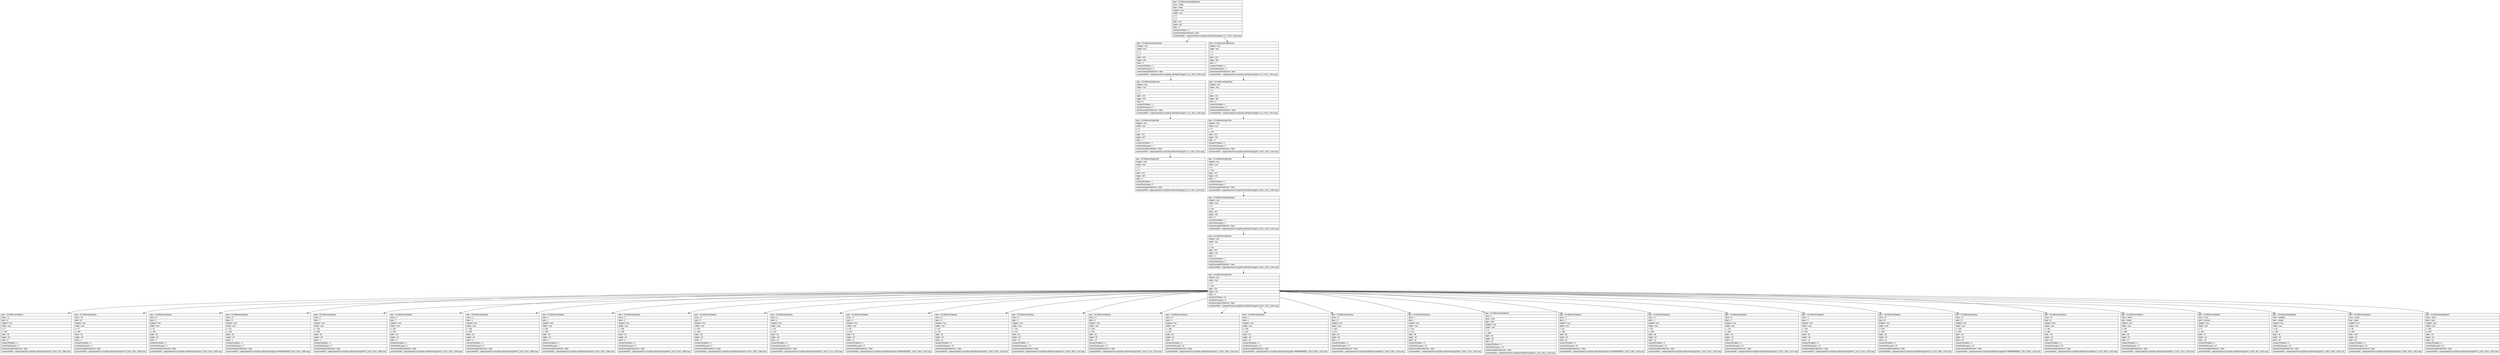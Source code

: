 digraph Layout {

	node [shape=record fontname=Arial];

	0	[label="{type = XCUIElementTypeApplication\l|name = Tasks\l|label = Tasks\l|enabled = true\l|visible = true\l|x = 0\l|y = 0\l|width = 375\l|height = 667\l|index = 0\l|numberOfChildren = 3\l|eventGeneratedOnElement = false \l|screenshotPath = outputs/android-to-ios/gTask-addTask/S1/pngs/0.0_0.0_750.0_1334.0.png\l}"]
	1	[label="{type = XCUIElementTypeWindow\l|enabled = true\l|visible = true\l|x = 0\l|y = 0\l|width = 375\l|height = 667\l|index = 0\l|numberOfChildren = 1\l|numInParentLayout = 0\l|eventGeneratedOnElement = false \l|screenshotPath = outputs/android-to-ios/gTask-addTask/S1/pngs/0.0_0.0_750.0_1334.0.png\l}"]
	2	[label="{type = XCUIElementTypeWindow\l|enabled = true\l|visible = true\l|x = 0\l|y = 0\l|width = 375\l|height = 667\l|index = 2\l|numberOfChildren = 1\l|numInParentLayout = 2\l|eventGeneratedOnElement = false \l|screenshotPath = outputs/android-to-ios/gTask-addTask/S1/pngs/0.0_0.0_750.0_1334.0.png\l}"]
	3	[label="{type = XCUIElementTypeOther\l|enabled = true\l|visible = true\l|x = 0\l|y = 0\l|width = 375\l|height = 667\l|index = 0\l|numberOfChildren = 2\l|numInParentLayout = 0\l|eventGeneratedOnElement = false \l|screenshotPath = outputs/android-to-ios/gTask-addTask/S1/pngs/0.0_0.0_750.0_1334.0.png\l}"]
	4	[label="{type = XCUIElementTypeOther\l|enabled = true\l|visible = true\l|x = 0\l|y = 0\l|width = 375\l|height = 667\l|index = 0\l|numberOfChildren = 1\l|numInParentLayout = 0\l|eventGeneratedOnElement = false \l|screenshotPath = outputs/android-to-ios/gTask-addTask/S1/pngs/0.0_0.0_750.0_1334.0.png\l}"]
	5	[label="{type = XCUIElementTypeOther\l|enabled = true\l|visible = true\l|x = 0\l|y = 0\l|width = 375\l|height = 667\l|index = 1\l|numberOfChildren = 1\l|numInParentLayout = 1\l|eventGeneratedOnElement = false \l|screenshotPath = outputs/android-to-ios/gTask-addTask/S1/pngs/0.0_0.0_750.0_1334.0.png\l}"]
	6	[label="{type = XCUIElementTypeOther\l|enabled = true\l|visible = true\l|x = 0\l|y = 451\l|width = 375\l|height = 216\l|index = 0\l|numberOfChildren = 2\l|numInParentLayout = 0\l|eventGeneratedOnElement = false \l|screenshotPath = outputs/android-to-ios/gTask-addTask/S1/pngs/0.0_902.0_750.0_1334.0.png\l}"]
	7	[label="{type = XCUIElementTypeOther\l|enabled = true\l|visible = true\l|x = 0\l|y = 0\l|width = 375\l|height = 667\l|index = 0\l|numberOfChildren = 1\l|numInParentLayout = 0\l|eventGeneratedOnElement = false \l|screenshotPath = outputs/android-to-ios/gTask-addTask/S1/pngs/0.0_0.0_750.0_1334.0.png\l}"]
	8	[label="{type = XCUIElementTypeOther\l|enabled = true\l|visible = true\l|x = 0\l|y = 451\l|width = 375\l|height = 216\l|index = 1\l|numberOfChildren = 1\l|numInParentLayout = 1\l|eventGeneratedOnElement = false \l|screenshotPath = outputs/android-to-ios/gTask-addTask/S1/pngs/0.0_902.0_750.0_1334.0.png\l}"]
	9	[label="{type = XCUIElementTypeKeyboard\l|enabled = true\l|visible = true\l|x = 0\l|y = 451\l|width = 375\l|height = 216\l|index = 0\l|numberOfChildren = 1\l|numInParentLayout = 0\l|eventGeneratedOnElement = false \l|screenshotPath = outputs/android-to-ios/gTask-addTask/S1/pngs/0.0_902.0_750.0_1334.0.png\l}"]
	10	[label="{type = XCUIElementTypeOther\l|enabled = true\l|visible = true\l|x = 0\l|y = 451\l|width = 375\l|height = 216\l|index = 0\l|numberOfChildren = 1\l|numInParentLayout = 0\l|eventGeneratedOnElement = false \l|screenshotPath = outputs/android-to-ios/gTask-addTask/S1/pngs/0.0_902.0_750.0_1334.0.png\l}"]
	11	[label="{type = XCUIElementTypeOther\l|enabled = true\l|visible = true\l|x = 0\l|y = 451\l|width = 375\l|height = 216\l|index = 0\l|numberOfChildren = 32\l|numInParentLayout = 0\l|eventGeneratedOnElement = false \l|screenshotPath = outputs/android-to-ios/gTask-addTask/S1/pngs/0.0_902.0_750.0_1334.0.png\l}"]
	12	[label="{type = XCUIElementTypeKey\l|name = Q\l|label = Q\l|enabled = true\l|visible = true\l|x = 0\l|y = 458\l|width = 38\l|height = 46\l|index = 0\l|numberOfChildren = 0\l|numInParentLayout = 0\l|eventGeneratedOnElement = false \l|screenshotPath = outputs/android-to-ios/gTask-addTask/S1/pngs/0.0_916.0_76.0_1008.0.png\l}"]
	13	[label="{type = XCUIElementTypeKey\l|name = W\l|label = W\l|enabled = true\l|visible = true\l|x = 37\l|y = 458\l|width = 38\l|height = 46\l|index = 1\l|numberOfChildren = 0\l|numInParentLayout = 1\l|eventGeneratedOnElement = false \l|screenshotPath = outputs/android-to-ios/gTask-addTask/S1/pngs/74.0_916.0_150.0_1008.0.png\l}"]
	14	[label="{type = XCUIElementTypeKey\l|name = E\l|label = E\l|enabled = true\l|visible = true\l|x = 75\l|y = 458\l|width = 38\l|height = 46\l|index = 2\l|numberOfChildren = 0\l|numInParentLayout = 2\l|eventGeneratedOnElement = false \l|screenshotPath = outputs/android-to-ios/gTask-addTask/S1/pngs/150.0_916.0_226.0_1008.0.png\l}"]
	15	[label="{type = XCUIElementTypeKey\l|name = R\l|label = R\l|enabled = true\l|visible = true\l|x = 112\l|y = 458\l|width = 38\l|height = 46\l|index = 3\l|numberOfChildren = 0\l|numInParentLayout = 3\l|eventGeneratedOnElement = false \l|screenshotPath = outputs/android-to-ios/gTask-addTask/S1/pngs/224.00000000000003_916.0_300.0_1008.0.png\l}"]
	16	[label="{type = XCUIElementTypeKey\l|name = T\l|label = T\l|enabled = true\l|visible = true\l|x = 150\l|y = 458\l|width = 38\l|height = 46\l|index = 4\l|numberOfChildren = 0\l|numInParentLayout = 4\l|eventGeneratedOnElement = false \l|screenshotPath = outputs/android-to-ios/gTask-addTask/S1/pngs/300.0_916.0_376.0_1008.0.png\l}"]
	17	[label="{type = XCUIElementTypeKey\l|name = Y\l|label = Y\l|enabled = true\l|visible = true\l|x = 187\l|y = 458\l|width = 38\l|height = 46\l|index = 5\l|numberOfChildren = 0\l|numInParentLayout = 5\l|eventGeneratedOnElement = false \l|screenshotPath = outputs/android-to-ios/gTask-addTask/S1/pngs/374.0_916.0_450.0_1008.0.png\l}"]
	18	[label="{type = XCUIElementTypeKey\l|name = U\l|label = U\l|enabled = true\l|visible = true\l|x = 225\l|y = 458\l|width = 38\l|height = 46\l|index = 6\l|numberOfChildren = 0\l|numInParentLayout = 6\l|eventGeneratedOnElement = false \l|screenshotPath = outputs/android-to-ios/gTask-addTask/S1/pngs/450.0_916.0_526.0_1008.0.png\l}"]
	19	[label="{type = XCUIElementTypeKey\l|name = I\l|label = I\l|enabled = true\l|visible = true\l|x = 262\l|y = 458\l|width = 38\l|height = 46\l|index = 7\l|numberOfChildren = 0\l|numInParentLayout = 7\l|eventGeneratedOnElement = false \l|screenshotPath = outputs/android-to-ios/gTask-addTask/S1/pngs/524.0_916.0_600.0_1008.0.png\l}"]
	20	[label="{type = XCUIElementTypeKey\l|name = O\l|label = O\l|enabled = true\l|visible = true\l|x = 300\l|y = 458\l|width = 38\l|height = 46\l|index = 8\l|numberOfChildren = 0\l|numInParentLayout = 8\l|eventGeneratedOnElement = false \l|screenshotPath = outputs/android-to-ios/gTask-addTask/S1/pngs/600.0_916.0_676.0_1008.0.png\l}"]
	21	[label="{type = XCUIElementTypeKey\l|name = P\l|label = P\l|enabled = true\l|visible = true\l|x = 337\l|y = 458\l|width = 38\l|height = 46\l|index = 9\l|numberOfChildren = 0\l|numInParentLayout = 9\l|eventGeneratedOnElement = false \l|screenshotPath = outputs/android-to-ios/gTask-addTask/S1/pngs/674.0_916.0_750.0_1008.0.png\l}"]
	22	[label="{type = XCUIElementTypeKey\l|name = A\l|label = A\l|enabled = true\l|visible = true\l|x = 18\l|y = 512\l|width = 38\l|height = 46\l|index = 10\l|numberOfChildren = 0\l|numInParentLayout = 10\l|eventGeneratedOnElement = false \l|screenshotPath = outputs/android-to-ios/gTask-addTask/S1/pngs/36.0_1024.0_112.0_1116.0.png\l}"]
	23	[label="{type = XCUIElementTypeKey\l|name = S\l|label = S\l|enabled = true\l|visible = true\l|x = 56\l|y = 512\l|width = 38\l|height = 46\l|index = 11\l|numberOfChildren = 0\l|numInParentLayout = 11\l|eventGeneratedOnElement = false \l|screenshotPath = outputs/android-to-ios/gTask-addTask/S1/pngs/112.00000000000001_1024.0_188.0_1116.0.png\l}"]
	24	[label="{type = XCUIElementTypeKey\l|name = D\l|label = D\l|enabled = true\l|visible = true\l|x = 93\l|y = 512\l|width = 38\l|height = 46\l|index = 12\l|numberOfChildren = 0\l|numInParentLayout = 12\l|eventGeneratedOnElement = false \l|screenshotPath = outputs/android-to-ios/gTask-addTask/S1/pngs/186.0_1024.0_262.0_1116.0.png\l}"]
	25	[label="{type = XCUIElementTypeKey\l|name = F\l|label = F\l|enabled = true\l|visible = true\l|x = 131\l|y = 512\l|width = 38\l|height = 46\l|index = 13\l|numberOfChildren = 0\l|numInParentLayout = 13\l|eventGeneratedOnElement = false \l|screenshotPath = outputs/android-to-ios/gTask-addTask/S1/pngs/262.0_1024.0_338.0_1116.0.png\l}"]
	26	[label="{type = XCUIElementTypeKey\l|name = G\l|label = G\l|enabled = true\l|visible = true\l|x = 169\l|y = 512\l|width = 38\l|height = 46\l|index = 14\l|numberOfChildren = 0\l|numInParentLayout = 14\l|eventGeneratedOnElement = false \l|screenshotPath = outputs/android-to-ios/gTask-addTask/S1/pngs/338.0_1024.0_414.0_1116.0.png\l}"]
	27	[label="{type = XCUIElementTypeKey\l|name = H\l|label = H\l|enabled = true\l|visible = true\l|x = 206\l|y = 512\l|width = 38\l|height = 46\l|index = 15\l|numberOfChildren = 0\l|numInParentLayout = 15\l|eventGeneratedOnElement = false \l|screenshotPath = outputs/android-to-ios/gTask-addTask/S1/pngs/412.0_1024.0_488.0_1116.0.png\l}"]
	28	[label="{type = XCUIElementTypeKey\l|name = J\l|label = J\l|enabled = true\l|visible = true\l|x = 244\l|y = 512\l|width = 38\l|height = 46\l|index = 16\l|numberOfChildren = 0\l|numInParentLayout = 16\l|eventGeneratedOnElement = false \l|screenshotPath = outputs/android-to-ios/gTask-addTask/S1/pngs/487.99999999999994_1024.0_564.0_1116.0.png\l}"]
	29	[label="{type = XCUIElementTypeKey\l|name = K\l|label = K\l|enabled = true\l|visible = true\l|x = 281\l|y = 512\l|width = 38\l|height = 46\l|index = 17\l|numberOfChildren = 0\l|numInParentLayout = 17\l|eventGeneratedOnElement = false \l|screenshotPath = outputs/android-to-ios/gTask-addTask/S1/pngs/562.0_1024.0_638.0_1116.0.png\l}"]
	30	[label="{type = XCUIElementTypeKey\l|name = L\l|label = L\l|enabled = true\l|visible = true\l|x = 319\l|y = 512\l|width = 38\l|height = 46\l|index = 18\l|numberOfChildren = 0\l|numInParentLayout = 18\l|eventGeneratedOnElement = false \l|screenshotPath = outputs/android-to-ios/gTask-addTask/S1/pngs/638.0_1024.0_714.0_1116.0.png\l}"]
	31	[label="{type = XCUIElementTypeButton\l|value = 1\l|name = shift\l|label = shift\l|enabled = true\l|visible = true\l|x = 0\l|y = 566\l|width = 48\l|height = 46\l|index = 19\l|numberOfChildren = 0\l|numInParentLayout = 19\l|eventGeneratedOnElement = false \l|screenshotPath = outputs/android-to-ios/gTask-addTask/S1/pngs/0.0_1132.0_96.0_1224.0.png\l}"]
	32	[label="{type = XCUIElementTypeKey\l|name = Z\l|label = Z\l|enabled = true\l|visible = true\l|x = 56\l|y = 566\l|width = 38\l|height = 46\l|index = 20\l|numberOfChildren = 0\l|numInParentLayout = 20\l|eventGeneratedOnElement = false \l|screenshotPath = outputs/android-to-ios/gTask-addTask/S1/pngs/112.00000000000001_1132.0_188.0_1224.0.png\l}"]
	33	[label="{type = XCUIElementTypeKey\l|name = X\l|label = X\l|enabled = true\l|visible = true\l|x = 93\l|y = 566\l|width = 38\l|height = 46\l|index = 21\l|numberOfChildren = 0\l|numInParentLayout = 21\l|eventGeneratedOnElement = false \l|screenshotPath = outputs/android-to-ios/gTask-addTask/S1/pngs/186.0_1132.0_262.0_1224.0.png\l}"]
	34	[label="{type = XCUIElementTypeKey\l|name = C\l|label = C\l|enabled = true\l|visible = true\l|x = 131\l|y = 566\l|width = 38\l|height = 46\l|index = 22\l|numberOfChildren = 0\l|numInParentLayout = 22\l|eventGeneratedOnElement = false \l|screenshotPath = outputs/android-to-ios/gTask-addTask/S1/pngs/262.0_1132.0_338.0_1224.0.png\l}"]
	35	[label="{type = XCUIElementTypeKey\l|name = V\l|label = V\l|enabled = true\l|visible = true\l|x = 169\l|y = 566\l|width = 38\l|height = 46\l|index = 23\l|numberOfChildren = 0\l|numInParentLayout = 23\l|eventGeneratedOnElement = false \l|screenshotPath = outputs/android-to-ios/gTask-addTask/S1/pngs/338.0_1132.0_414.0_1224.0.png\l}"]
	36	[label="{type = XCUIElementTypeKey\l|name = B\l|label = B\l|enabled = true\l|visible = true\l|x = 206\l|y = 566\l|width = 38\l|height = 46\l|index = 24\l|numberOfChildren = 0\l|numInParentLayout = 24\l|eventGeneratedOnElement = false \l|screenshotPath = outputs/android-to-ios/gTask-addTask/S1/pngs/412.0_1132.0_488.0_1224.0.png\l}"]
	37	[label="{type = XCUIElementTypeKey\l|name = N\l|label = N\l|enabled = true\l|visible = true\l|x = 244\l|y = 566\l|width = 38\l|height = 46\l|index = 25\l|numberOfChildren = 0\l|numInParentLayout = 25\l|eventGeneratedOnElement = false \l|screenshotPath = outputs/android-to-ios/gTask-addTask/S1/pngs/487.99999999999994_1132.0_564.0_1224.0.png\l}"]
	38	[label="{type = XCUIElementTypeKey\l|name = M\l|label = M\l|enabled = true\l|visible = true\l|x = 281\l|y = 566\l|width = 38\l|height = 46\l|index = 26\l|numberOfChildren = 0\l|numInParentLayout = 26\l|eventGeneratedOnElement = false \l|screenshotPath = outputs/android-to-ios/gTask-addTask/S1/pngs/562.0_1132.0_638.0_1224.0.png\l}"]
	39	[label="{type = XCUIElementTypeKey\l|name = delete\l|label = delete\l|enabled = true\l|visible = true\l|x = 327\l|y = 566\l|width = 48\l|height = 46\l|index = 27\l|numberOfChildren = 0\l|numInParentLayout = 27\l|eventGeneratedOnElement = false \l|screenshotPath = outputs/android-to-ios/gTask-addTask/S1/pngs/654.0_1132.0_750.0_1224.0.png\l}"]
	40	[label="{type = XCUIElementTypeKey\l|name = more\l|label = numbers\l|enabled = true\l|visible = true\l|x = 0\l|y = 620\l|width = 47\l|height = 46\l|index = 28\l|numberOfChildren = 0\l|numInParentLayout = 28\l|eventGeneratedOnElement = false \l|screenshotPath = outputs/android-to-ios/gTask-addTask/S1/pngs/0.0_1240.0_94.0_1332.0.png\l}"]
	41	[label="{type = XCUIElementTypeButton\l|name = dictation\l|label = Dictate\l|enabled = true\l|visible = true\l|x = 46\l|y = 620\l|width = 48\l|height = 46\l|index = 29\l|numberOfChildren = 0\l|numInParentLayout = 29\l|eventGeneratedOnElement = false \l|screenshotPath = outputs/android-to-ios/gTask-addTask/S1/pngs/92.0_1240.0_188.0_1332.0.png\l}"]
	42	[label="{type = XCUIElementTypeKey\l|name = space\l|label = space\l|enabled = true\l|visible = true\l|x = 93\l|y = 620\l|width = 189\l|height = 46\l|index = 30\l|numberOfChildren = 0\l|numInParentLayout = 30\l|eventGeneratedOnElement = false \l|screenshotPath = outputs/android-to-ios/gTask-addTask/S1/pngs/186.0_1240.0_564.0_1332.0.png\l}"]
	43	[label="{type = XCUIElementTypeButton\l|name = Done\l|label = done\l|enabled = true\l|visible = true\l|x = 281\l|y = 620\l|width = 94\l|height = 46\l|index = 31\l|numberOfChildren = 0\l|numInParentLayout = 31\l|eventGeneratedOnElement = false \l|screenshotPath = outputs/android-to-ios/gTask-addTask/S1/pngs/562.0_1240.0_750.0_1332.0.png\l}"]


	0 -> 1
	0 -> 2
	1 -> 3
	2 -> 4
	3 -> 5
	4 -> 6
	5 -> 7
	6 -> 8
	8 -> 9
	9 -> 10
	10 -> 11
	11 -> 12
	11 -> 13
	11 -> 14
	11 -> 15
	11 -> 16
	11 -> 17
	11 -> 18
	11 -> 19
	11 -> 20
	11 -> 21
	11 -> 22
	11 -> 23
	11 -> 24
	11 -> 25
	11 -> 26
	11 -> 27
	11 -> 28
	11 -> 29
	11 -> 30
	11 -> 31
	11 -> 32
	11 -> 33
	11 -> 34
	11 -> 35
	11 -> 36
	11 -> 37
	11 -> 38
	11 -> 39
	11 -> 40
	11 -> 41
	11 -> 42
	11 -> 43


}